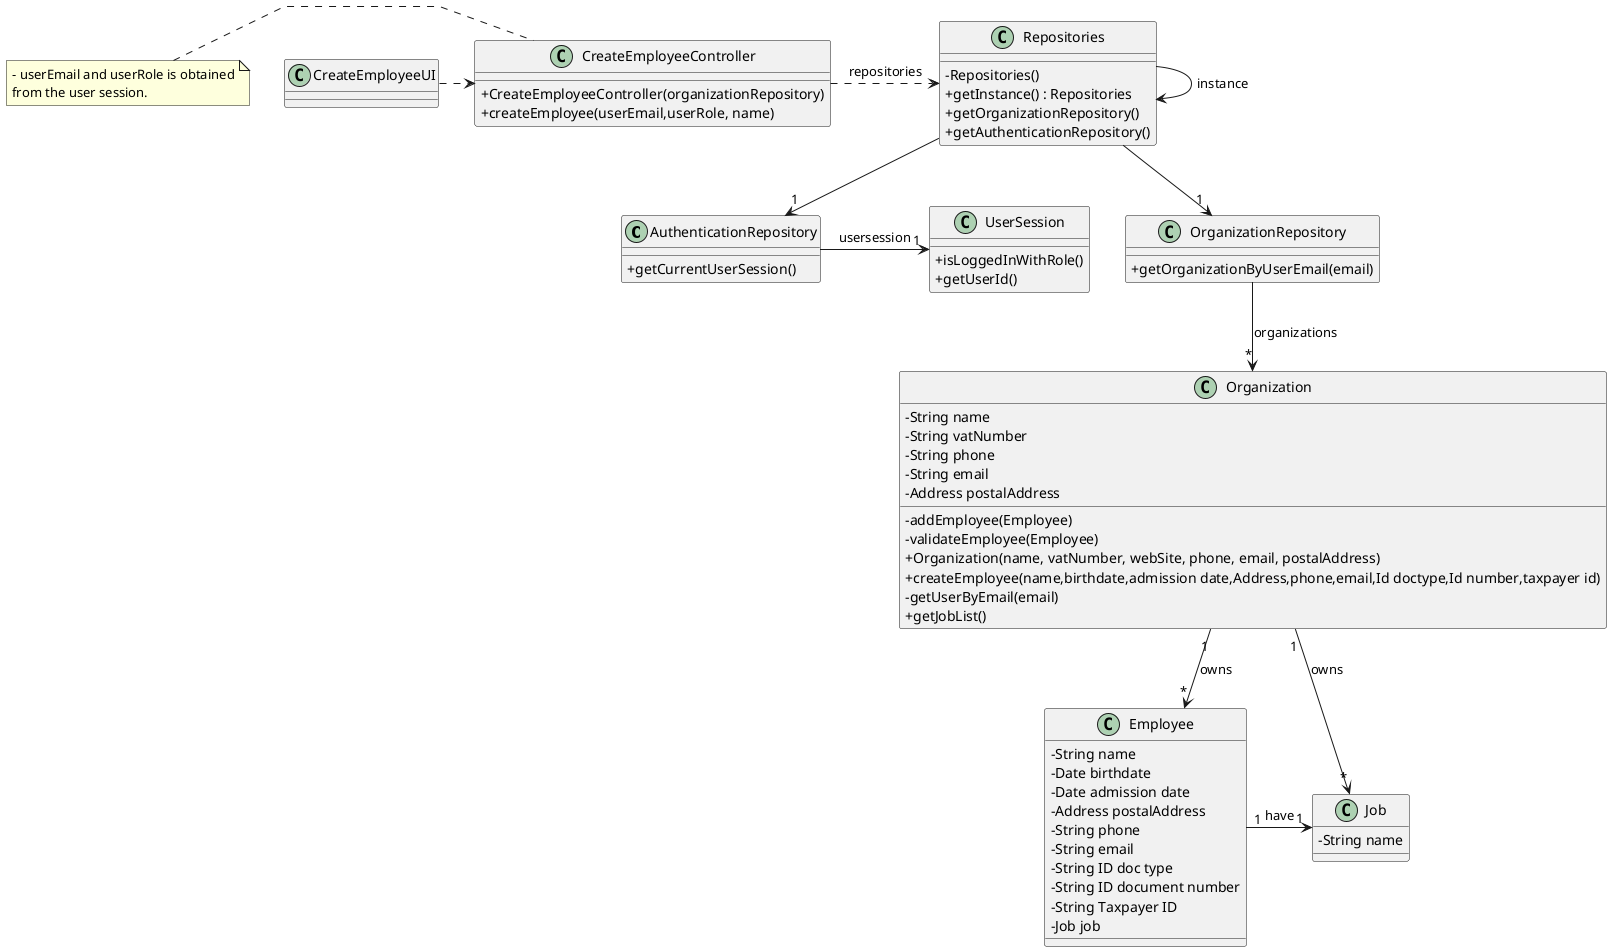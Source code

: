 @startuml
'skinparam monochrome true
skinparam packageStyle rectangle
skinparam shadowing false
skinparam linetype polyline
'skinparam linetype orto

skinparam classAttributeIconSize 0

'left to right direction

class AuthenticationRepository
{
    + getCurrentUserSession()
}

class UserSession
{
    + isLoggedInWithRole()
    + getUserId()
}



class Job {
    - String name
}

class Employee {
    - String name
    - Date birthdate
    - Date admission date
    - Address postalAddress
    - String phone
    - String email
    - String ID doc type
    - String ID document number
    - String Taxpayer ID
    - Job job
}



class Organization {
    - String name
    - String vatNumber
    - String phone
    - String email
    - Address postalAddress
    - addEmployee(Employee)
    - validateEmployee(Employee)
    + Organization(name, vatNumber, webSite, phone, email, postalAddress)
    + createEmployee(name,birthdate,admission date,Address,phone,email,Id doctype,Id number,taxpayer id)
    - getUserByEmail(email)
    + getJobList()

}


class OrganizationRepository {
    + getOrganizationByUserEmail(email)
}

class Repositories {
    - Repositories()
    + getInstance() : Repositories
    + getOrganizationRepository()
    + getAuthenticationRepository()
}

class CreateEmployeeController {
    + CreateEmployeeController(organizationRepository)
    + createEmployee(userEmail,userRole, name)

}

note left of CreateEmployeeController
    - userEmail and userRole is obtained
    from the user session.
end note


class CreateEmployeeUI {
}

Repositories -> Repositories : instance
CreateEmployeeUI .> CreateEmployeeController
CreateEmployeeController .> Repositories : repositories
Repositories --> "1" OrganizationRepository
OrganizationRepository --> "*" Organization : organizations
AuthenticationRepository -> "1" UserSession : usersession
Repositories --> "1" AuthenticationRepository
Organization "1" --> "*" Job : owns
Organization "1" --> "*" Employee : owns
Employee "1" -> "1" Job : have



@enduml